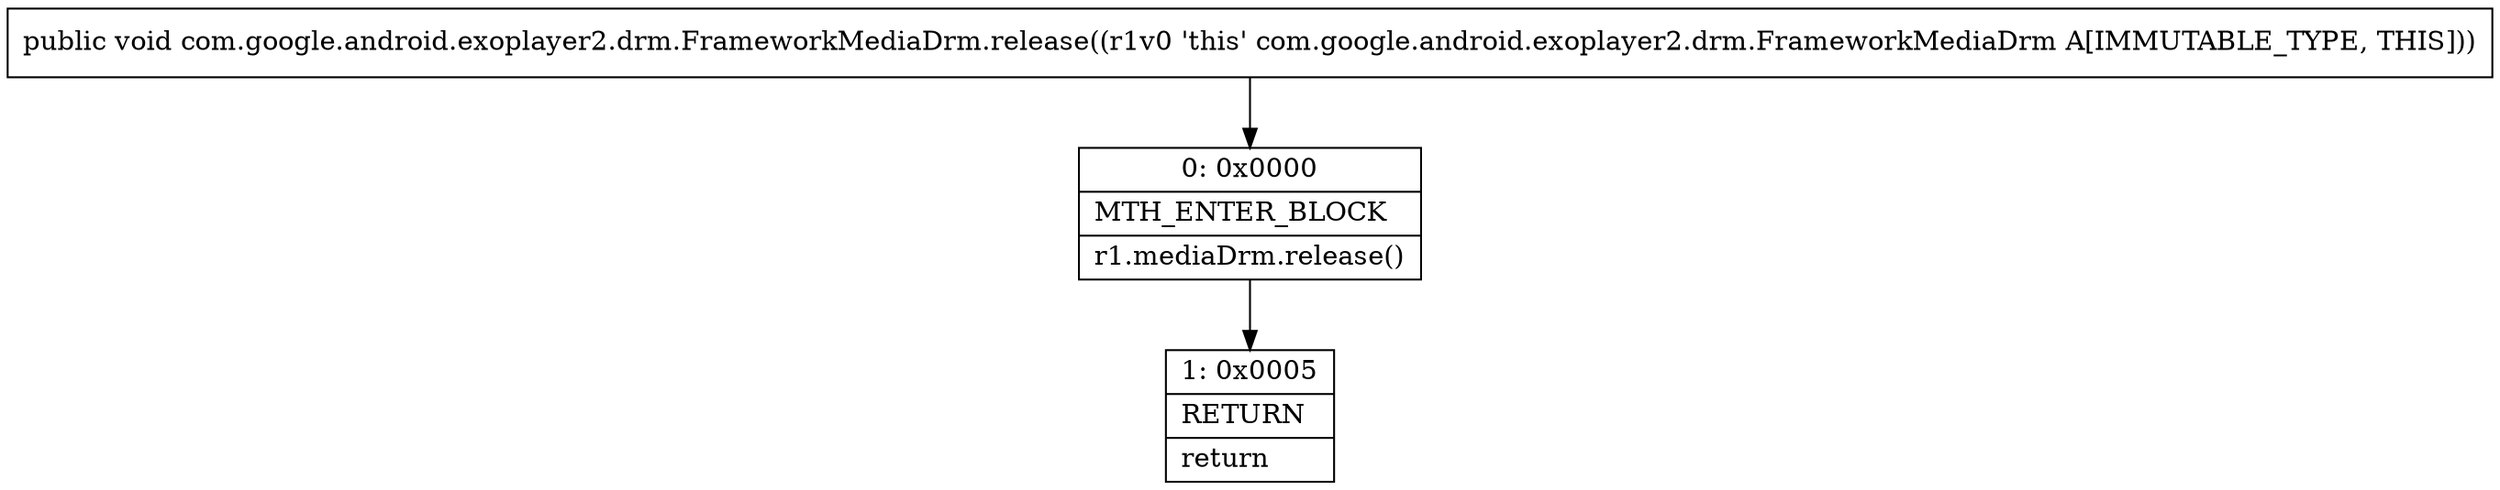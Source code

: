 digraph "CFG forcom.google.android.exoplayer2.drm.FrameworkMediaDrm.release()V" {
Node_0 [shape=record,label="{0\:\ 0x0000|MTH_ENTER_BLOCK\l|r1.mediaDrm.release()\l}"];
Node_1 [shape=record,label="{1\:\ 0x0005|RETURN\l|return\l}"];
MethodNode[shape=record,label="{public void com.google.android.exoplayer2.drm.FrameworkMediaDrm.release((r1v0 'this' com.google.android.exoplayer2.drm.FrameworkMediaDrm A[IMMUTABLE_TYPE, THIS])) }"];
MethodNode -> Node_0;
Node_0 -> Node_1;
}

